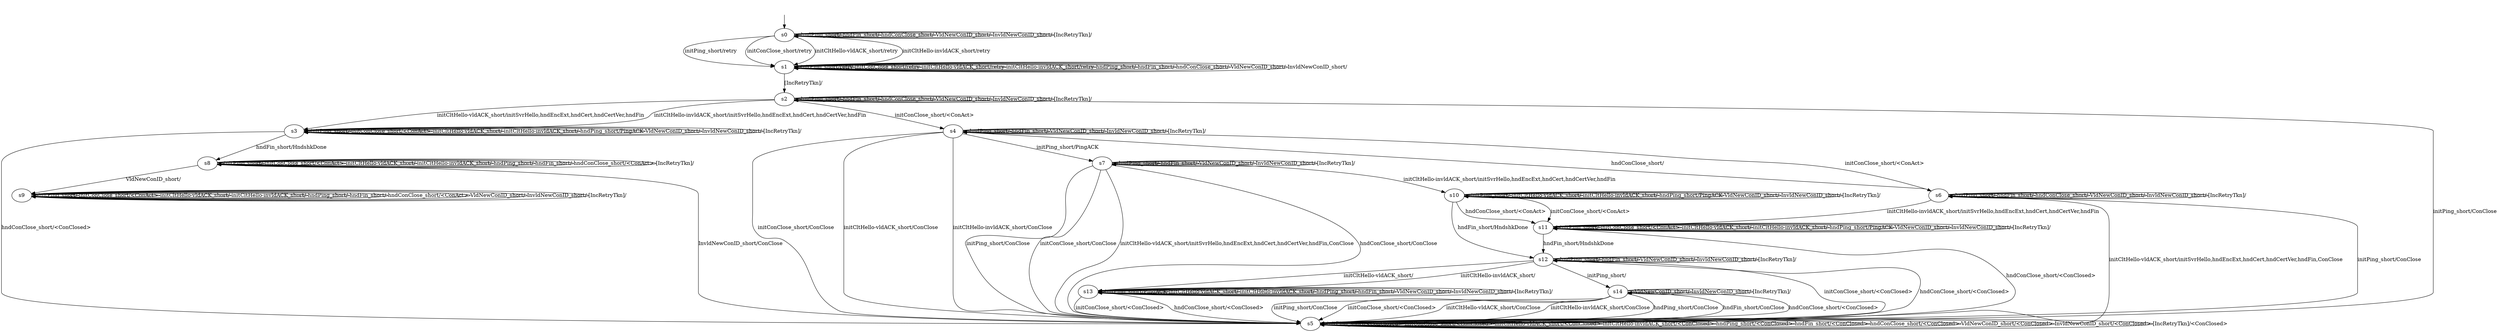 digraph "quantModels/quant-BWR-s-0/learnedModel" {
s0 [label=s0];
s1 [label=s1];
s2 [label=s2];
s3 [label=s3];
s4 [label=s4];
s5 [label=s5];
s6 [label=s6];
s7 [label=s7];
s8 [label=s8];
s9 [label=s9];
s10 [label=s10];
s11 [label=s11];
s12 [label=s12];
s13 [label=s13];
s14 [label=s14];
s0 -> s1  [label="initPing_short/retry "];
s0 -> s1  [label="initConClose_short/retry "];
s0 -> s1  [label="initCltHello-vldACK_short/retry "];
s0 -> s1  [label="initCltHello-invldACK_short/retry "];
s0 -> s0  [label="hndPing_short/ "];
s0 -> s0  [label="hndFin_short/ "];
s0 -> s0  [label="hndConClose_short/ "];
s0 -> s0  [label="VldNewConID_short/ "];
s0 -> s0  [label="InvldNewConID_short/ "];
s0 -> s0  [label="[IncRetryTkn]/ "];
s1 -> s1  [label="initPing_short/retry "];
s1 -> s1  [label="initConClose_short/retry "];
s1 -> s1  [label="initCltHello-vldACK_short/retry "];
s1 -> s1  [label="initCltHello-invldACK_short/retry "];
s1 -> s1  [label="hndPing_short/ "];
s1 -> s1  [label="hndFin_short/ "];
s1 -> s1  [label="hndConClose_short/ "];
s1 -> s1  [label="VldNewConID_short/ "];
s1 -> s1  [label="InvldNewConID_short/ "];
s1 -> s2  [label="[IncRetryTkn]/ "];
s2 -> s5  [label="initPing_short/ConClose "];
s2 -> s4  [label="initConClose_short/<ConAct> "];
s2 -> s3  [label="initCltHello-vldACK_short/initSvrHello,hndEncExt,hndCert,hndCertVer,hndFin "];
s2 -> s3  [label="initCltHello-invldACK_short/initSvrHello,hndEncExt,hndCert,hndCertVer,hndFin "];
s2 -> s2  [label="hndPing_short/ "];
s2 -> s2  [label="hndFin_short/ "];
s2 -> s2  [label="hndConClose_short/ "];
s2 -> s2  [label="VldNewConID_short/ "];
s2 -> s2  [label="InvldNewConID_short/ "];
s2 -> s2  [label="[IncRetryTkn]/ "];
s3 -> s3  [label="initPing_short/ "];
s3 -> s3  [label="initConClose_short/<ConAct> "];
s3 -> s3  [label="initCltHello-vldACK_short/ "];
s3 -> s3  [label="initCltHello-invldACK_short/ "];
s3 -> s3  [label="hndPing_short/PingACK "];
s3 -> s8  [label="hndFin_short/HndshkDone "];
s3 -> s5  [label="hndConClose_short/<ConClosed> "];
s3 -> s3  [label="VldNewConID_short/ "];
s3 -> s3  [label="InvldNewConID_short/ "];
s3 -> s3  [label="[IncRetryTkn]/ "];
s4 -> s7  [label="initPing_short/PingACK "];
s4 -> s5  [label="initConClose_short/ConClose "];
s4 -> s5  [label="initCltHello-vldACK_short/ConClose "];
s4 -> s5  [label="initCltHello-invldACK_short/ConClose "];
s4 -> s4  [label="hndPing_short/ "];
s4 -> s4  [label="hndFin_short/ "];
s4 -> s6  [label="hndConClose_short/ "];
s4 -> s4  [label="VldNewConID_short/ "];
s4 -> s4  [label="InvldNewConID_short/ "];
s4 -> s4  [label="[IncRetryTkn]/ "];
s5 -> s5  [label="initPing_short/<ConClosed> "];
s5 -> s5  [label="initConClose_short/<ConClosed> "];
s5 -> s5  [label="initCltHello-vldACK_short/<ConClosed> "];
s5 -> s5  [label="initCltHello-invldACK_short/<ConClosed> "];
s5 -> s5  [label="hndPing_short/<ConClosed> "];
s5 -> s5  [label="hndFin_short/<ConClosed> "];
s5 -> s5  [label="hndConClose_short/<ConClosed> "];
s5 -> s5  [label="VldNewConID_short/<ConClosed> "];
s5 -> s5  [label="InvldNewConID_short/<ConClosed> "];
s5 -> s5  [label="[IncRetryTkn]/<ConClosed> "];
s6 -> s5  [label="initPing_short/ConClose "];
s6 -> s4  [label="initConClose_short/<ConAct> "];
s6 -> s5  [label="initCltHello-vldACK_short/initSvrHello,hndEncExt,hndCert,hndCertVer,hndFin,ConClose "];
s6 -> s11  [label="initCltHello-invldACK_short/initSvrHello,hndEncExt,hndCert,hndCertVer,hndFin "];
s6 -> s6  [label="hndPing_short/ "];
s6 -> s6  [label="hndFin_short/ "];
s6 -> s6  [label="hndConClose_short/ "];
s6 -> s6  [label="VldNewConID_short/ "];
s6 -> s6  [label="InvldNewConID_short/ "];
s6 -> s6  [label="[IncRetryTkn]/ "];
s7 -> s5  [label="initPing_short/ConClose "];
s7 -> s5  [label="initConClose_short/ConClose "];
s7 -> s5  [label="initCltHello-vldACK_short/initSvrHello,hndEncExt,hndCert,hndCertVer,hndFin,ConClose "];
s7 -> s10  [label="initCltHello-invldACK_short/initSvrHello,hndEncExt,hndCert,hndCertVer,hndFin "];
s7 -> s7  [label="hndPing_short/ "];
s7 -> s7  [label="hndFin_short/ "];
s7 -> s5  [label="hndConClose_short/ConClose "];
s7 -> s7  [label="VldNewConID_short/ "];
s7 -> s7  [label="InvldNewConID_short/ "];
s7 -> s7  [label="[IncRetryTkn]/ "];
s8 -> s8  [label="initPing_short/ "];
s8 -> s8  [label="initConClose_short/<ConAct> "];
s8 -> s8  [label="initCltHello-vldACK_short/ "];
s8 -> s8  [label="initCltHello-invldACK_short/ "];
s8 -> s8  [label="hndPing_short/ "];
s8 -> s8  [label="hndFin_short/ "];
s8 -> s8  [label="hndConClose_short/<ConAct> "];
s8 -> s9  [label="VldNewConID_short/ "];
s8 -> s5  [label="InvldNewConID_short/ConClose "];
s8 -> s8  [label="[IncRetryTkn]/ "];
s9 -> s9  [label="initPing_short/ "];
s9 -> s9  [label="initConClose_short/<ConAct> "];
s9 -> s9  [label="initCltHello-vldACK_short/ "];
s9 -> s9  [label="initCltHello-invldACK_short/ "];
s9 -> s9  [label="hndPing_short/ "];
s9 -> s9  [label="hndFin_short/ "];
s9 -> s9  [label="hndConClose_short/<ConAct> "];
s9 -> s9  [label="VldNewConID_short/ "];
s9 -> s9  [label="InvldNewConID_short/ "];
s9 -> s9  [label="[IncRetryTkn]/ "];
s10 -> s10  [label="initPing_short/ "];
s10 -> s11  [label="initConClose_short/<ConAct> "];
s10 -> s10  [label="initCltHello-vldACK_short/ "];
s10 -> s10  [label="initCltHello-invldACK_short/ "];
s10 -> s10  [label="hndPing_short/PingACK "];
s10 -> s12  [label="hndFin_short/HndshkDone "];
s10 -> s11  [label="hndConClose_short/<ConAct> "];
s10 -> s10  [label="VldNewConID_short/ "];
s10 -> s10  [label="InvldNewConID_short/ "];
s10 -> s10  [label="[IncRetryTkn]/ "];
s11 -> s11  [label="initPing_short/ "];
s11 -> s11  [label="initConClose_short/<ConAct> "];
s11 -> s11  [label="initCltHello-vldACK_short/ "];
s11 -> s11  [label="initCltHello-invldACK_short/ "];
s11 -> s11  [label="hndPing_short/PingACK "];
s11 -> s12  [label="hndFin_short/HndshkDone "];
s11 -> s5  [label="hndConClose_short/<ConClosed> "];
s11 -> s11  [label="VldNewConID_short/ "];
s11 -> s11  [label="InvldNewConID_short/ "];
s11 -> s11  [label="[IncRetryTkn]/ "];
s12 -> s14  [label="initPing_short/ "];
s12 -> s5  [label="initConClose_short/<ConClosed> "];
s12 -> s13  [label="initCltHello-vldACK_short/ "];
s12 -> s13  [label="initCltHello-invldACK_short/ "];
s12 -> s12  [label="hndPing_short/ "];
s12 -> s12  [label="hndFin_short/ "];
s12 -> s5  [label="hndConClose_short/<ConClosed> "];
s12 -> s12  [label="VldNewConID_short/ "];
s12 -> s12  [label="InvldNewConID_short/ "];
s12 -> s12  [label="[IncRetryTkn]/ "];
s13 -> s13  [label="initPing_short/PingACK "];
s13 -> s5  [label="initConClose_short/<ConClosed> "];
s13 -> s13  [label="initCltHello-vldACK_short/ "];
s13 -> s13  [label="initCltHello-invldACK_short/ "];
s13 -> s13  [label="hndPing_short/ "];
s13 -> s13  [label="hndFin_short/ "];
s13 -> s5  [label="hndConClose_short/<ConClosed> "];
s13 -> s13  [label="VldNewConID_short/ "];
s13 -> s13  [label="InvldNewConID_short/ "];
s13 -> s13  [label="[IncRetryTkn]/ "];
s14 -> s5  [label="initPing_short/ConClose "];
s14 -> s5  [label="initConClose_short/<ConClosed> "];
s14 -> s5  [label="initCltHello-vldACK_short/ConClose "];
s14 -> s5  [label="initCltHello-invldACK_short/ConClose "];
s14 -> s5  [label="hndPing_short/ConClose "];
s14 -> s5  [label="hndFin_short/ConClose "];
s14 -> s5  [label="hndConClose_short/<ConClosed> "];
s14 -> s14  [label="VldNewConID_short/ "];
s14 -> s14  [label="InvldNewConID_short/ "];
s14 -> s14  [label="[IncRetryTkn]/ "];
__start0 [label="", shape=none];
__start0 -> s0  [label=""];
}

